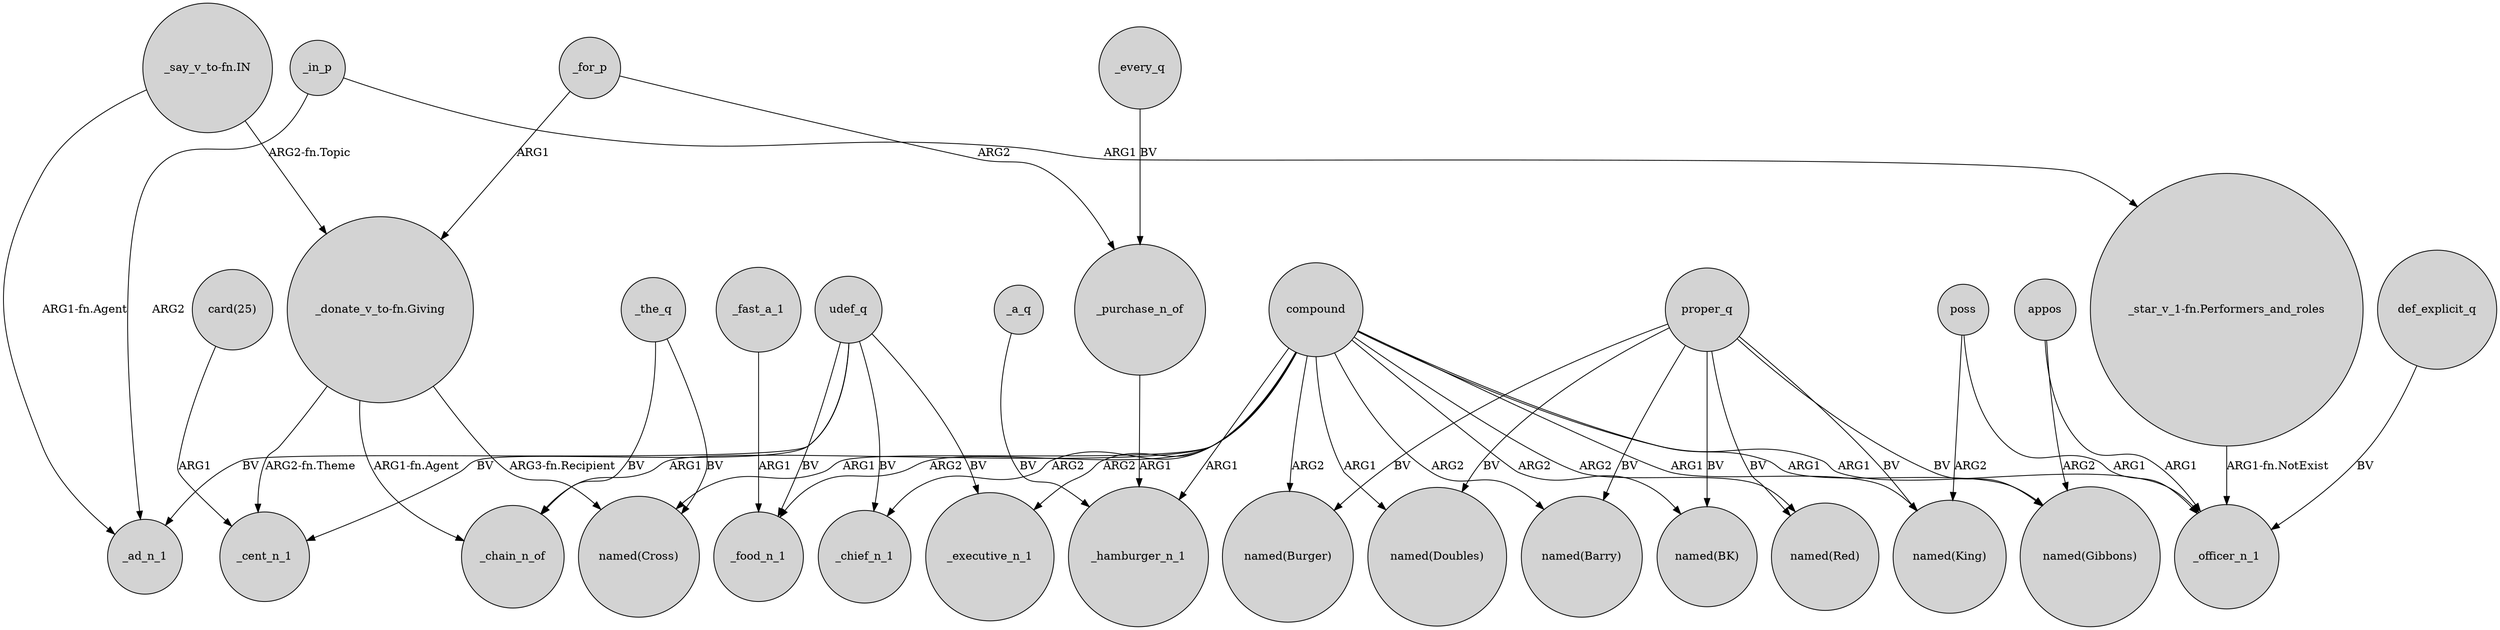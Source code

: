digraph {
	node [shape=circle style=filled]
	"_say_v_to-fn.IN" -> _ad_n_1 [label="ARG1-fn.Agent"]
	compound -> _food_n_1 [label=ARG2]
	_the_q -> "named(Cross)" [label=BV]
	"_star_v_1-fn.Performers_and_roles" -> _officer_n_1 [label="ARG1-fn.NotExist"]
	_fast_a_1 -> _food_n_1 [label=ARG1]
	"_donate_v_to-fn.Giving" -> _chain_n_of [label="ARG1-fn.Agent"]
	compound -> "named(Burger)" [label=ARG2]
	proper_q -> "named(Burger)" [label=BV]
	udef_q -> _executive_n_1 [label=BV]
	"_say_v_to-fn.IN" -> "_donate_v_to-fn.Giving" [label="ARG2-fn.Topic"]
	compound -> "named(Gibbons)" [label=ARG1]
	compound -> _chain_n_of [label=ARG1]
	proper_q -> "named(Doubles)" [label=BV]
	compound -> _hamburger_n_1 [label=ARG1]
	compound -> "named(Barry)" [label=ARG2]
	appos -> "named(Gibbons)" [label=ARG2]
	"_donate_v_to-fn.Giving" -> "named(Cross)" [label="ARG3-fn.Recipient"]
	def_explicit_q -> _officer_n_1 [label=BV]
	udef_q -> _food_n_1 [label=BV]
	udef_q -> _cent_n_1 [label=BV]
	compound -> _chief_n_1 [label=ARG2]
	compound -> _officer_n_1 [label=ARG1]
	_for_p -> _purchase_n_of [label=ARG2]
	compound -> "named(King)" [label=ARG1]
	_purchase_n_of -> _hamburger_n_1 [label=ARG1]
	_in_p -> "_star_v_1-fn.Performers_and_roles" [label=ARG1]
	proper_q -> "named(King)" [label=BV]
	udef_q -> _chief_n_1 [label=BV]
	_the_q -> _chain_n_of [label=BV]
	_for_p -> "_donate_v_to-fn.Giving" [label=ARG1]
	compound -> "named(BK)" [label=ARG2]
	"card(25)" -> _cent_n_1 [label=ARG1]
	udef_q -> _ad_n_1 [label=BV]
	_a_q -> _hamburger_n_1 [label=BV]
	proper_q -> "named(BK)" [label=BV]
	"_donate_v_to-fn.Giving" -> _cent_n_1 [label="ARG2-fn.Theme"]
	proper_q -> "named(Red)" [label=BV]
	compound -> "named(Red)" [label=ARG2]
	_in_p -> _ad_n_1 [label=ARG2]
	poss -> _officer_n_1 [label=ARG1]
	proper_q -> "named(Gibbons)" [label=BV]
	proper_q -> "named(Barry)" [label=BV]
	poss -> "named(King)" [label=ARG2]
	compound -> _executive_n_1 [label=ARG2]
	compound -> "named(Cross)" [label=ARG1]
	_every_q -> _purchase_n_of [label=BV]
	compound -> "named(Doubles)" [label=ARG1]
	appos -> _officer_n_1 [label=ARG1]
}
